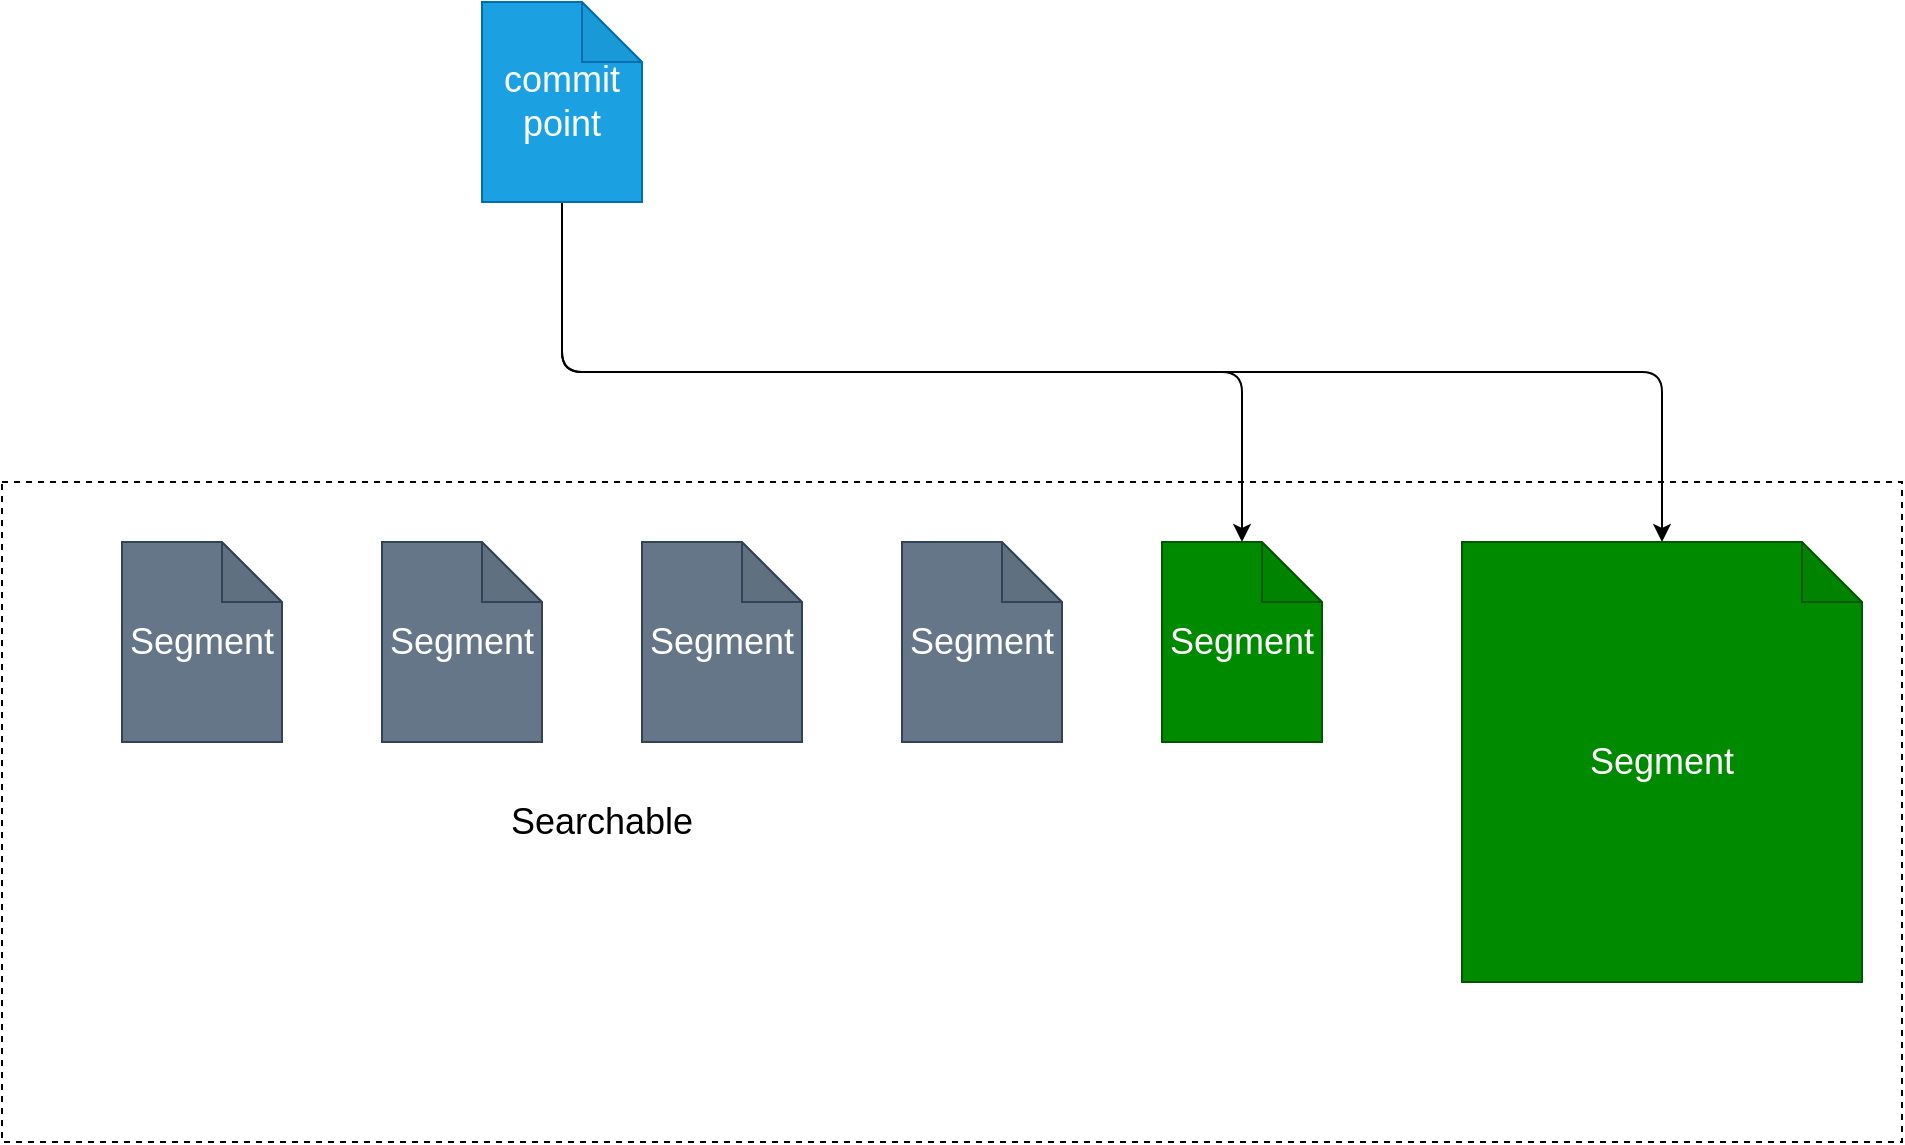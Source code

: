 <mxfile>
    <diagram id="2LGdKWT6_7CQvTMV6ZwS" name="Page-1">
        <mxGraphModel dx="990" dy="1419" grid="1" gridSize="10" guides="1" tooltips="1" connect="1" arrows="1" fold="1" page="1" pageScale="1" pageWidth="850" pageHeight="1100" math="0" shadow="0">
            <root>
                <mxCell id="0"/>
                <mxCell id="1" parent="0"/>
                <mxCell id="8" value="" style="rounded=0;whiteSpace=wrap;html=1;dashed=1;fontSize=18;" parent="1" vertex="1">
                    <mxGeometry x="30" y="480" width="950" height="330" as="geometry"/>
                </mxCell>
                <mxCell id="40" style="edgeStyle=orthogonalEdgeStyle;html=1;exitX=0.5;exitY=1;exitDx=0;exitDy=0;exitPerimeter=0;entryX=0.5;entryY=0;entryDx=0;entryDy=0;entryPerimeter=0;" edge="1" parent="1" source="3" target="32">
                    <mxGeometry relative="1" as="geometry"/>
                </mxCell>
                <mxCell id="41" style="edgeStyle=orthogonalEdgeStyle;html=1;exitX=0.5;exitY=1;exitDx=0;exitDy=0;exitPerimeter=0;entryX=0.5;entryY=0;entryDx=0;entryDy=0;entryPerimeter=0;" edge="1" parent="1" source="3" target="36">
                    <mxGeometry relative="1" as="geometry"/>
                </mxCell>
                <mxCell id="3" value="commit point" style="shape=note;whiteSpace=wrap;html=1;backgroundOutline=1;darkOpacity=0.05;fontSize=18;fillColor=#1ba1e2;fontColor=#ffffff;strokeColor=#006EAF;" parent="1" vertex="1">
                    <mxGeometry x="270" y="240" width="80" height="100" as="geometry"/>
                </mxCell>
                <mxCell id="4" value="Segment" style="shape=note;whiteSpace=wrap;html=1;backgroundOutline=1;darkOpacity=0.05;fontSize=18;fillColor=#647687;fontColor=#ffffff;strokeColor=#314354;" parent="1" vertex="1">
                    <mxGeometry x="90" y="510" width="80" height="100" as="geometry"/>
                </mxCell>
                <mxCell id="5" value="Segment" style="shape=note;whiteSpace=wrap;html=1;backgroundOutline=1;darkOpacity=0.05;fontSize=18;fillColor=#647687;fontColor=#ffffff;strokeColor=#314354;" parent="1" vertex="1">
                    <mxGeometry x="220" y="510" width="80" height="100" as="geometry"/>
                </mxCell>
                <mxCell id="6" value="Segment" style="shape=note;whiteSpace=wrap;html=1;backgroundOutline=1;darkOpacity=0.05;fontSize=18;fillColor=#647687;fontColor=#ffffff;strokeColor=#314354;" parent="1" vertex="1">
                    <mxGeometry x="350" y="510" width="80" height="100" as="geometry"/>
                </mxCell>
                <mxCell id="7" value="Segment" style="shape=note;whiteSpace=wrap;html=1;backgroundOutline=1;darkOpacity=0.05;fontSize=18;fillColor=#647687;fontColor=#ffffff;strokeColor=#314354;" parent="1" vertex="1">
                    <mxGeometry x="480" y="510" width="80" height="100" as="geometry"/>
                </mxCell>
                <mxCell id="9" value="Searchable" style="text;html=1;strokeColor=none;fillColor=none;align=center;verticalAlign=middle;whiteSpace=wrap;rounded=0;dashed=1;fontSize=18;" parent="1" vertex="1">
                    <mxGeometry x="240" y="620" width="180" height="60" as="geometry"/>
                </mxCell>
                <mxCell id="32" value="Segment" style="shape=note;whiteSpace=wrap;html=1;backgroundOutline=1;darkOpacity=0.05;fontSize=18;fillColor=#008a00;fontColor=#ffffff;strokeColor=#005700;" parent="1" vertex="1">
                    <mxGeometry x="610" y="510" width="80" height="100" as="geometry"/>
                </mxCell>
                <mxCell id="36" value="Segment" style="shape=note;whiteSpace=wrap;html=1;backgroundOutline=1;darkOpacity=0.05;fontSize=18;fillColor=#008a00;fontColor=#ffffff;strokeColor=#005700;" parent="1" vertex="1">
                    <mxGeometry x="760" y="510" width="200" height="220" as="geometry"/>
                </mxCell>
            </root>
        </mxGraphModel>
    </diagram>
</mxfile>